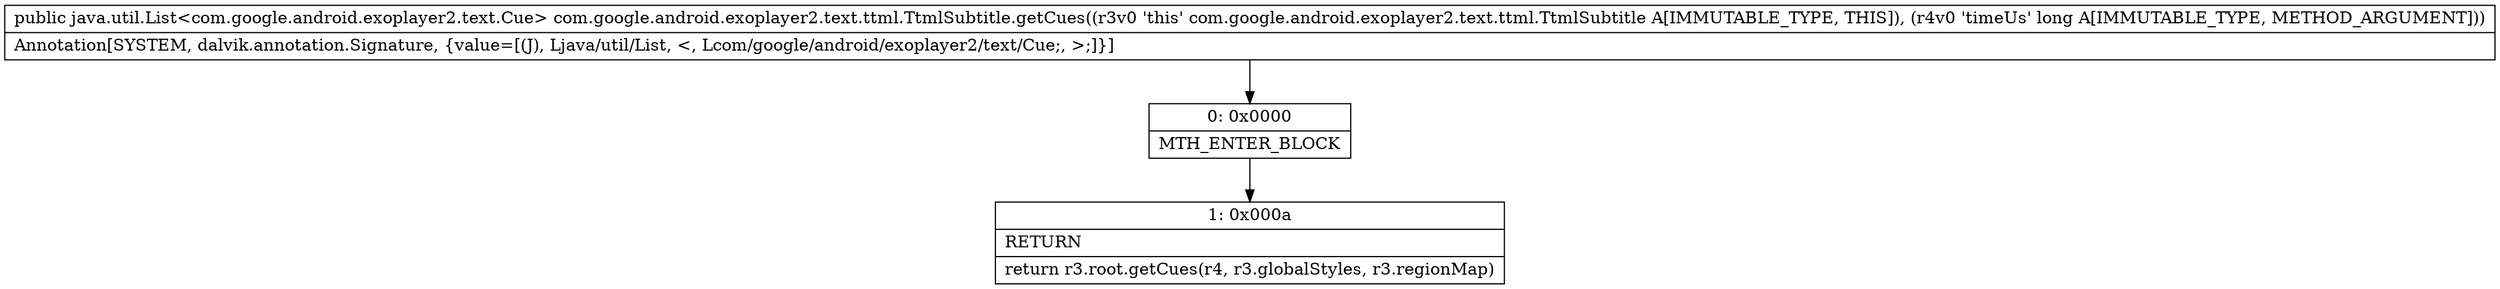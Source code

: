 digraph "CFG forcom.google.android.exoplayer2.text.ttml.TtmlSubtitle.getCues(J)Ljava\/util\/List;" {
Node_0 [shape=record,label="{0\:\ 0x0000|MTH_ENTER_BLOCK\l}"];
Node_1 [shape=record,label="{1\:\ 0x000a|RETURN\l|return r3.root.getCues(r4, r3.globalStyles, r3.regionMap)\l}"];
MethodNode[shape=record,label="{public java.util.List\<com.google.android.exoplayer2.text.Cue\> com.google.android.exoplayer2.text.ttml.TtmlSubtitle.getCues((r3v0 'this' com.google.android.exoplayer2.text.ttml.TtmlSubtitle A[IMMUTABLE_TYPE, THIS]), (r4v0 'timeUs' long A[IMMUTABLE_TYPE, METHOD_ARGUMENT]))  | Annotation[SYSTEM, dalvik.annotation.Signature, \{value=[(J), Ljava\/util\/List, \<, Lcom\/google\/android\/exoplayer2\/text\/Cue;, \>;]\}]\l}"];
MethodNode -> Node_0;
Node_0 -> Node_1;
}

